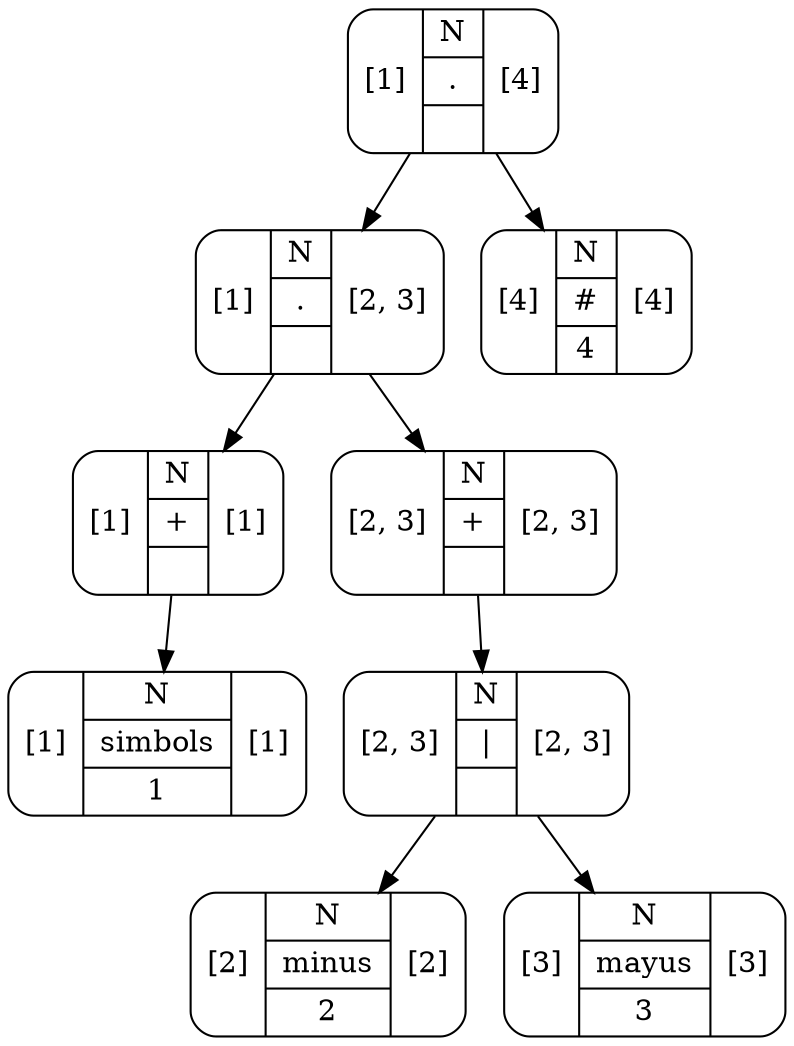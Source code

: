 digraph G{
rankdir=UD
node[shape=Mrecord]
concentrate=true
nodo8[label="{[1]}|{N|.|}|{[4]}"];
nodo6[label="{[1]}|{N|.|}|{[2, 3]}"];
nodo1[label="{[1]}|{N|+|}|{[1]}"];
nodo0[label="{[1]}|{N|simbols|1}|{[1]}"];
nodo1->nodo0;
nodo6->nodo1;
nodo5[label="{[2, 3]}|{N|+|}|{[2, 3]}"];
nodo4[label="{[2, 3]}|{N|\||}|{[2, 3]}"];
nodo2[label="{[2]}|{N|minus|2}|{[2]}"];
nodo4->nodo2;
nodo3[label="{[3]}|{N|mayus|3}|{[3]}"];
nodo4->nodo3;
nodo5->nodo4;
nodo6->nodo5;
nodo8->nodo6;
nodo7[label="{[4]}|{N|#|4}|{[4]}"];
nodo8->nodo7;

}
